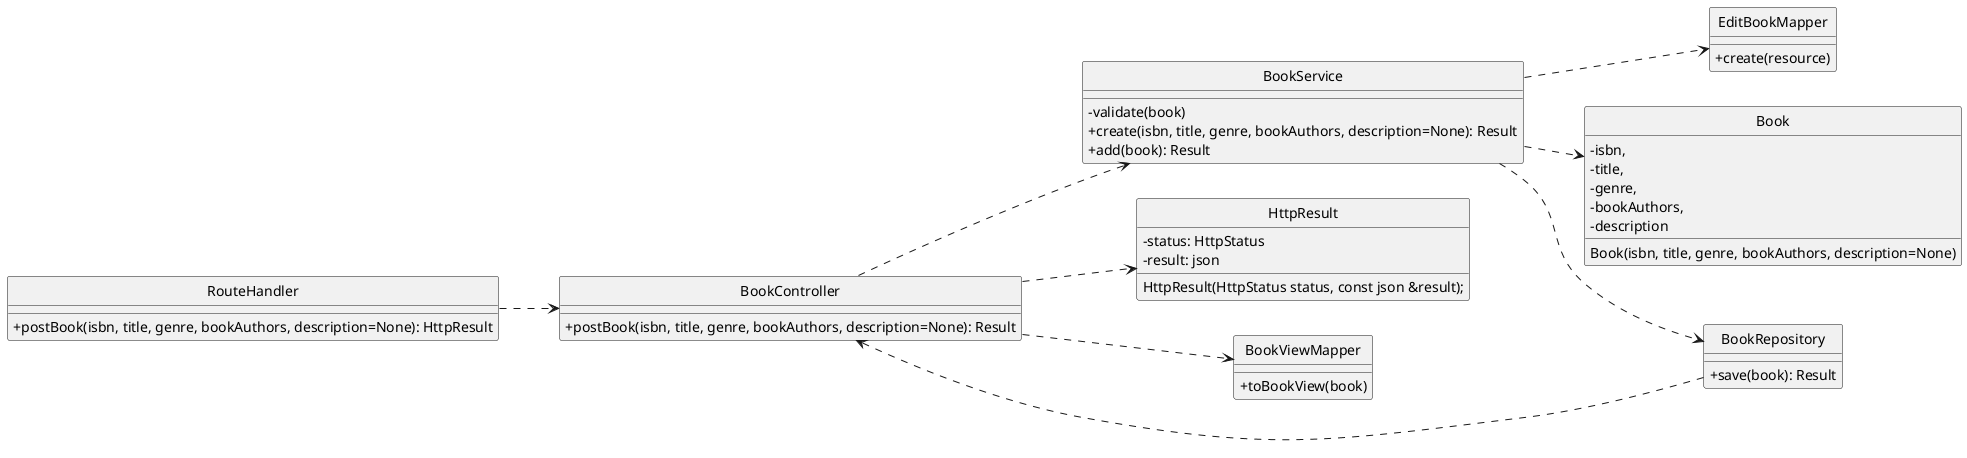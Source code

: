 @startuml
'https://plantuml.com/class-diagram
left to right direction

hide circle
skinparam classAttributeIconSize 0

class RouteHandler {
    +postBook(isbn, title, genre, bookAuthors, description=None): HttpResult
}

class BookController {
    +postBook(isbn, title, genre, bookAuthors, description=None): Result
}

class BookService {
    -validate(book)
    +create(isbn, title, genre, bookAuthors, description=None): Result
    +add(book): Result
}

class EditBookMapper {
    +create(resource)
}


class Book {
    - isbn,
    - title,
    - genre,
    - bookAuthors,
    - description
    Book(isbn, title, genre, bookAuthors, description=None)
}

class BookRepository {
    +save(book): Result
}

class HttpResult {
    -status: HttpStatus
    -result: json
    HttpResult(HttpStatus status, const json &result);
}

class BookViewMapper
{
    + toBookView(book)
}


RouteHandler ..> BookController
BookController ..> BookService
BookController ..> BookViewMapper
BookService ..> BookRepository
BookService ..> Book
BookService ..> EditBookMapper
BookRepository ..> BookController
BookController ..> HttpResult

@enduml